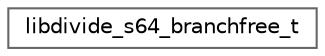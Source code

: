 digraph "Graphical Class Hierarchy"
{
 // LATEX_PDF_SIZE
  bgcolor="transparent";
  edge [fontname=Helvetica,fontsize=10,labelfontname=Helvetica,labelfontsize=10];
  node [fontname=Helvetica,fontsize=10,shape=box,height=0.2,width=0.4];
  rankdir="LR";
  Node0 [id="Node000000",label="libdivide_s64_branchfree_t",height=0.2,width=0.4,color="grey40", fillcolor="white", style="filled",URL="$d3/db0/structlibdivide__s64__branchfree__t.html",tooltip=" "];
}
